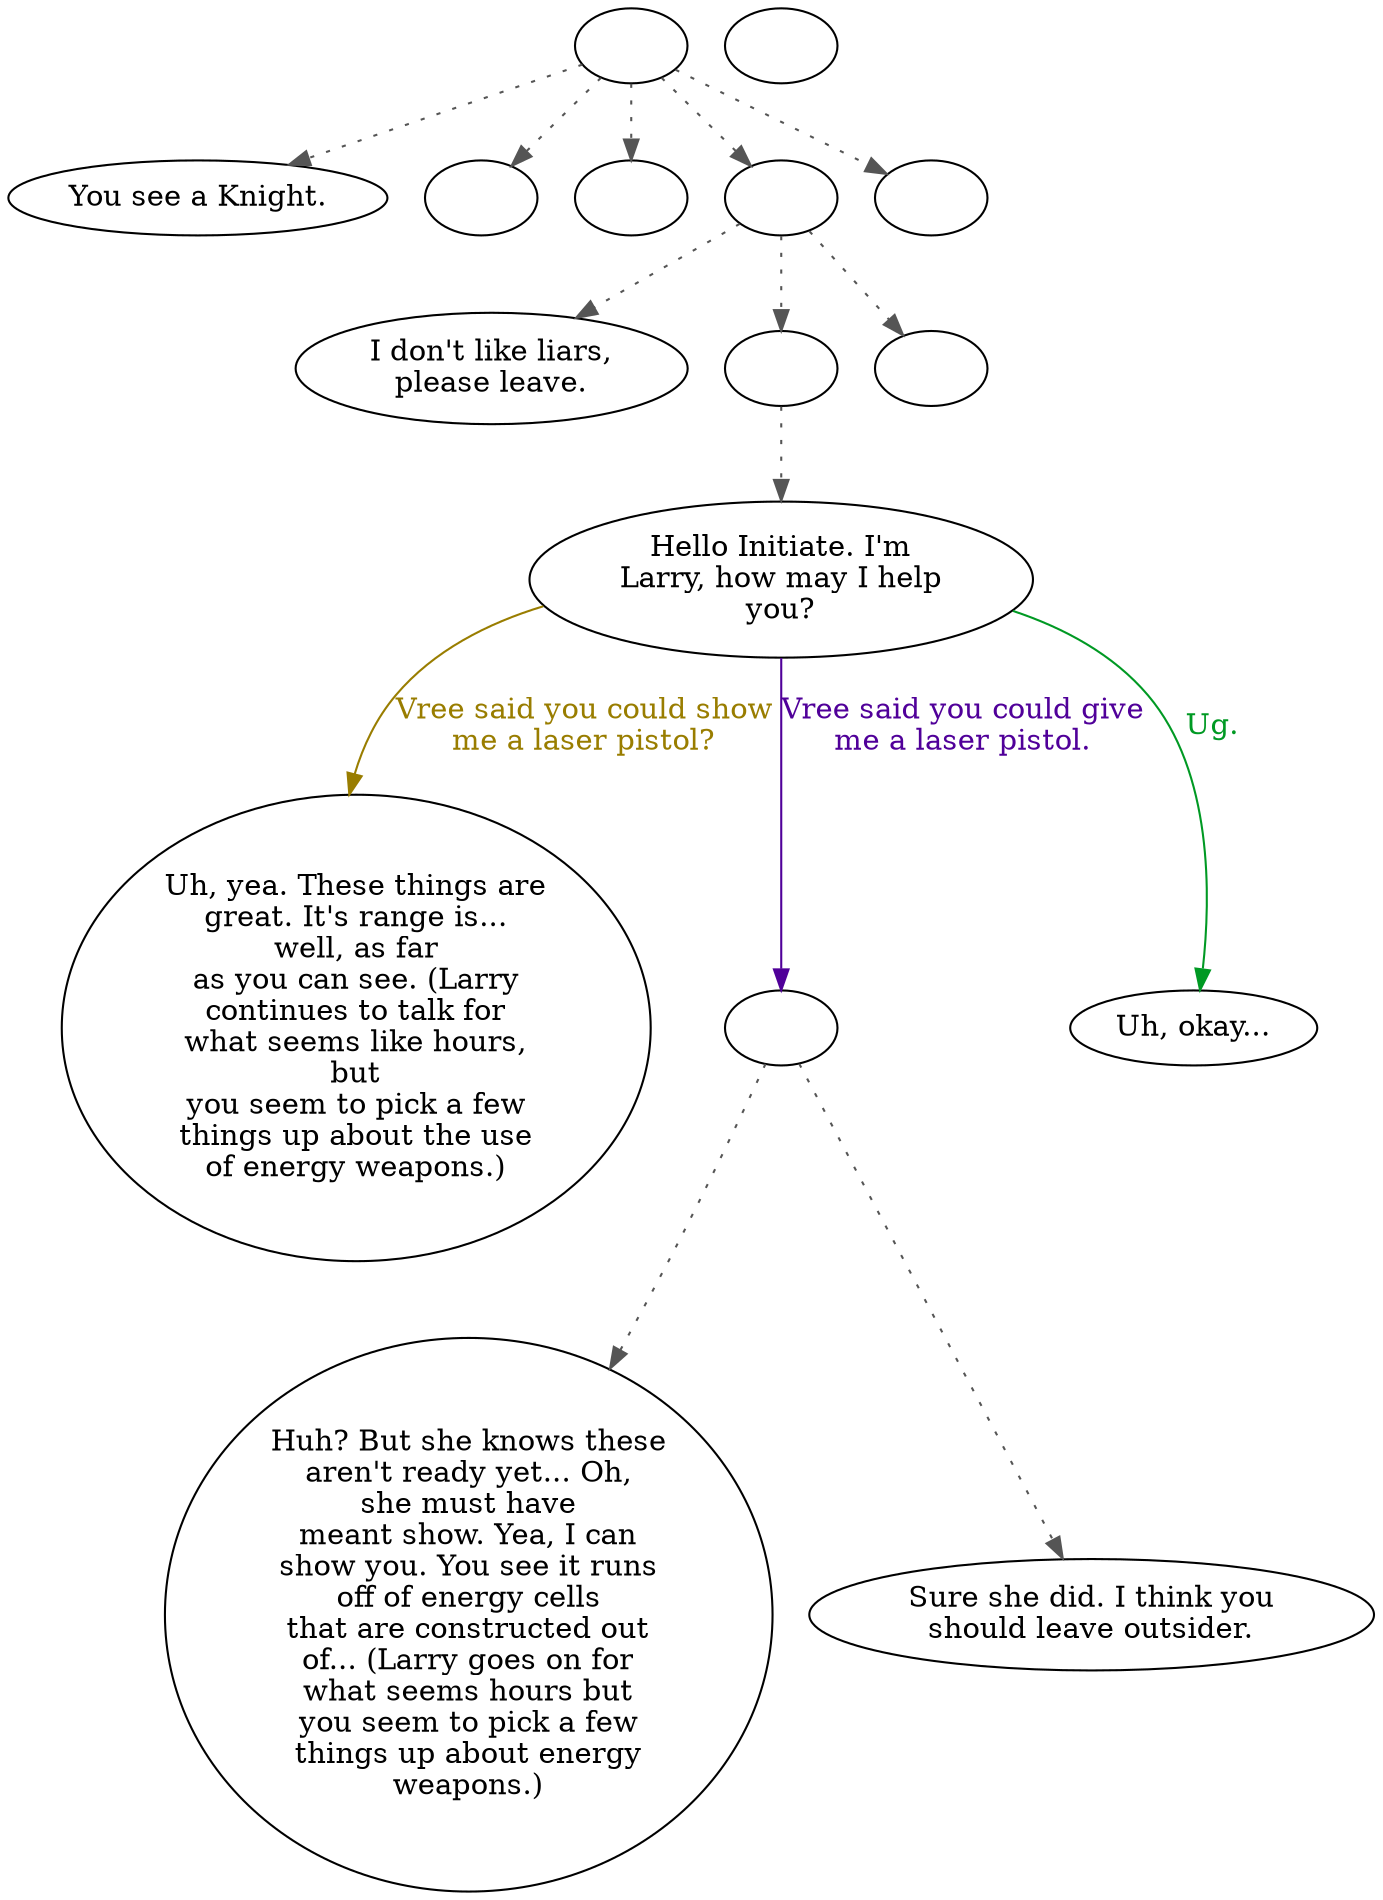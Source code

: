 digraph LARYKNIG {
  "start" [style=filled       fillcolor="#FFFFFF"       color="#000000"]
  "start" -> "look_at_p_proc" [style=dotted color="#555555"]
  "start" -> "pickup_p_proc" [style=dotted color="#555555"]
  "start" -> "critter_p_proc" [style=dotted color="#555555"]
  "start" -> "talk_p_proc" [style=dotted color="#555555"]
  "start" -> "destroy_p_proc" [style=dotted color="#555555"]
  "start" [label=""]
  "combat" [style=filled       fillcolor="#FFFFFF"       color="#000000"]
  "combat" [label=""]
  "critter_p_proc" [style=filled       fillcolor="#FFFFFF"       color="#000000"]
  "critter_p_proc" [label=""]
  "pickup_p_proc" [style=filled       fillcolor="#FFFFFF"       color="#000000"]
  "pickup_p_proc" [label=""]
  "talk_p_proc" [style=filled       fillcolor="#FFFFFF"       color="#000000"]
  "talk_p_proc" -> "goto05" [style=dotted color="#555555"]
  "talk_p_proc" -> "do_dialogue" [style=dotted color="#555555"]
  "talk_p_proc" -> "goto06" [style=dotted color="#555555"]
  "talk_p_proc" [label=""]
  "destroy_p_proc" [style=filled       fillcolor="#FFFFFF"       color="#000000"]
  "destroy_p_proc" [label=""]
  "look_at_p_proc" [style=filled       fillcolor="#FFFFFF"       color="#000000"]
  "look_at_p_proc" [label="You see a Knight."]
  "do_dialogue" [style=filled       fillcolor="#FFFFFF"       color="#000000"]
  "do_dialogue" -> "goto00" [style=dotted color="#555555"]
  "do_dialogue" [label=""]
  "goto00" [style=filled       fillcolor="#FFFFFF"       color="#000000"]
  "goto00" [label="Hello Initiate. I'm\nLarry, how may I help\nyou?"]
  "goto00" -> "goto02" [label="Vree said you could show\nme a laser pistol?" color="#997D00" fontcolor="#997D00"]
  "goto00" -> "goto00b" [label="Vree said you could give\nme a laser pistol." color="#500099" fontcolor="#500099"]
  "goto00" -> "goto01" [label="Ug." color="#009923" fontcolor="#009923"]
  "goto00b" [style=filled       fillcolor="#FFFFFF"       color="#000000"]
  "goto00b" -> "goto03" [style=dotted color="#555555"]
  "goto00b" -> "goto04" [style=dotted color="#555555"]
  "goto00b" [label=""]
  "goto01" [style=filled       fillcolor="#FFFFFF"       color="#000000"]
  "goto01" [label="Uh, okay..."]
  "goto02" [style=filled       fillcolor="#FFFFFF"       color="#000000"]
  "goto02" [label="Uh, yea. These things are\ngreat. It's range is...\nwell, as far\nas you can see. (Larry\ncontinues to talk for\nwhat seems like hours,\nbut\nyou seem to pick a few\nthings up about the use\nof energy weapons.)"]
  "goto03" [style=filled       fillcolor="#FFFFFF"       color="#000000"]
  "goto03" [label="Huh? But she knows these\naren't ready yet... Oh,\nshe must have\nmeant show. Yea, I can\nshow you. You see it runs\noff of energy cells\nthat are constructed out\nof... (Larry goes on for\nwhat seems hours but\nyou seem to pick a few\nthings up about energy\nweapons.)"]
  "goto04" [style=filled       fillcolor="#FFFFFF"       color="#000000"]
  "goto04" [label="Sure she did. I think you\nshould leave outsider."]
  "goto05" [style=filled       fillcolor="#FFFFFF"       color="#000000"]
  "goto05" [label="I don't like liars,\nplease leave."]
  "goto06" [style=filled       fillcolor="#FFFFFF"       color="#000000"]
  "goto06" [label=""]
}